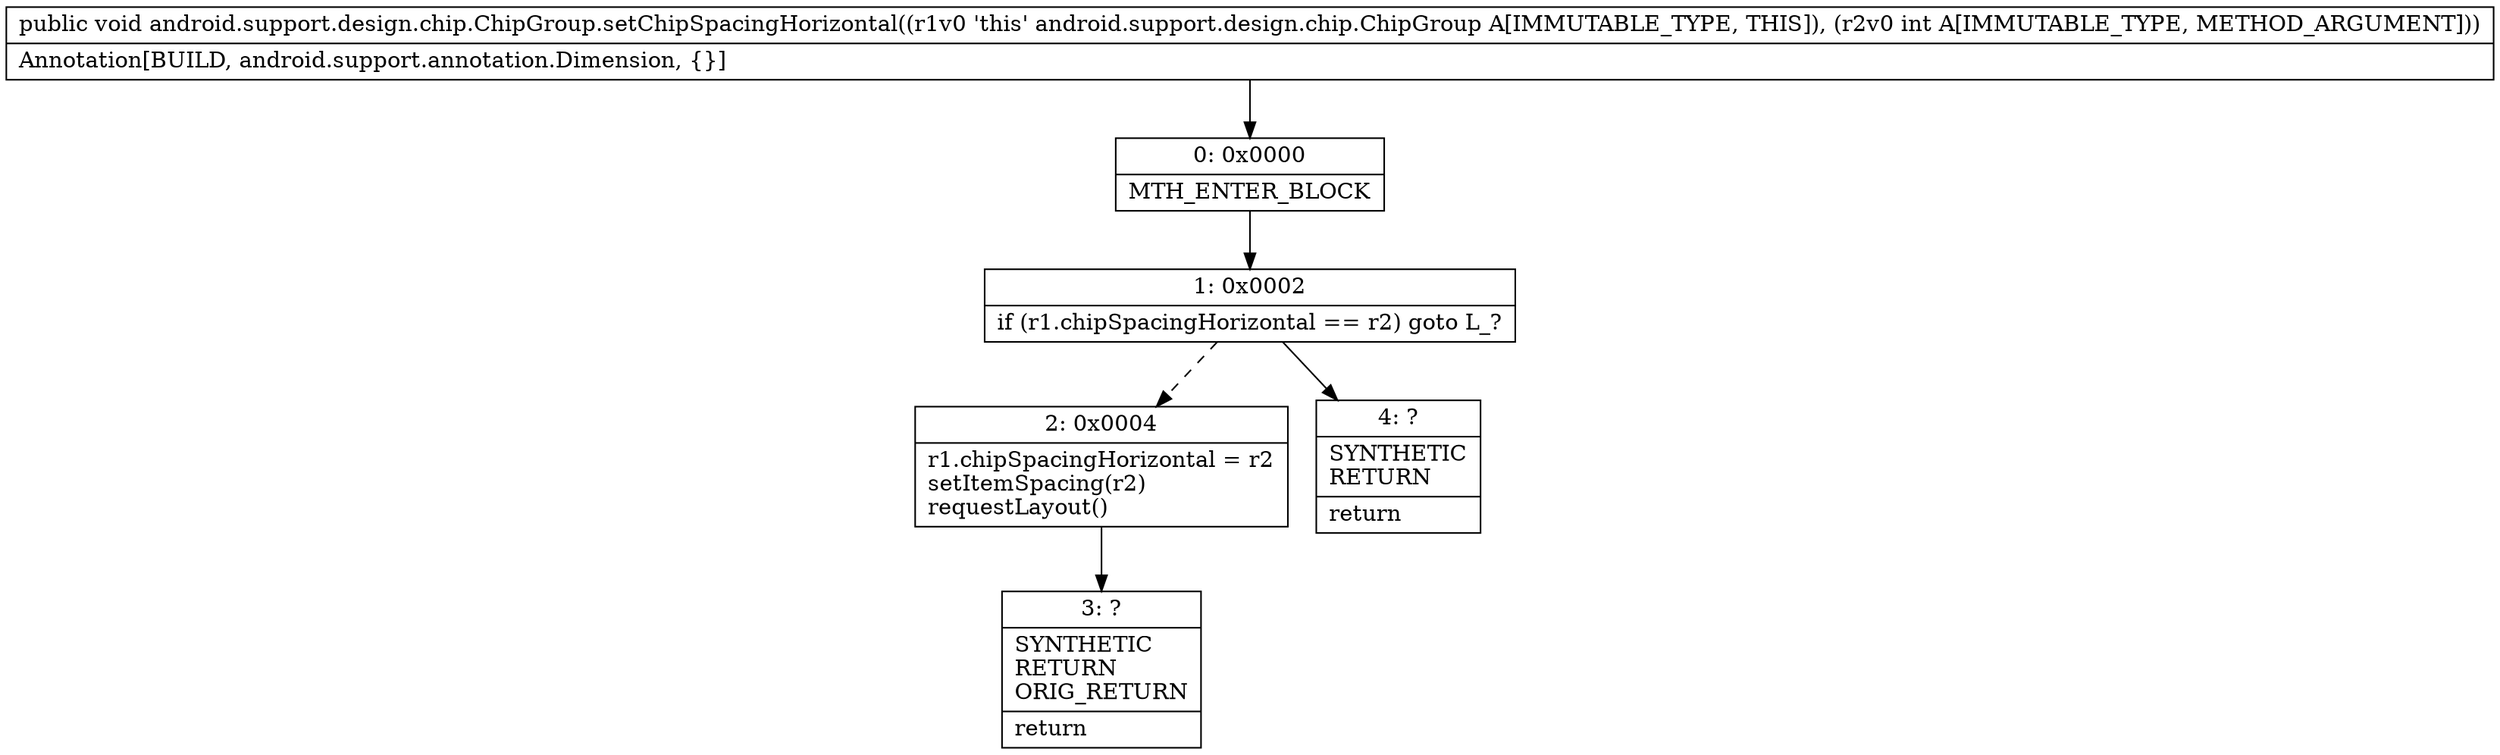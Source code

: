digraph "CFG forandroid.support.design.chip.ChipGroup.setChipSpacingHorizontal(I)V" {
Node_0 [shape=record,label="{0\:\ 0x0000|MTH_ENTER_BLOCK\l}"];
Node_1 [shape=record,label="{1\:\ 0x0002|if (r1.chipSpacingHorizontal == r2) goto L_?\l}"];
Node_2 [shape=record,label="{2\:\ 0x0004|r1.chipSpacingHorizontal = r2\lsetItemSpacing(r2)\lrequestLayout()\l}"];
Node_3 [shape=record,label="{3\:\ ?|SYNTHETIC\lRETURN\lORIG_RETURN\l|return\l}"];
Node_4 [shape=record,label="{4\:\ ?|SYNTHETIC\lRETURN\l|return\l}"];
MethodNode[shape=record,label="{public void android.support.design.chip.ChipGroup.setChipSpacingHorizontal((r1v0 'this' android.support.design.chip.ChipGroup A[IMMUTABLE_TYPE, THIS]), (r2v0 int A[IMMUTABLE_TYPE, METHOD_ARGUMENT]))  | Annotation[BUILD, android.support.annotation.Dimension, \{\}]\l}"];
MethodNode -> Node_0;
Node_0 -> Node_1;
Node_1 -> Node_2[style=dashed];
Node_1 -> Node_4;
Node_2 -> Node_3;
}

